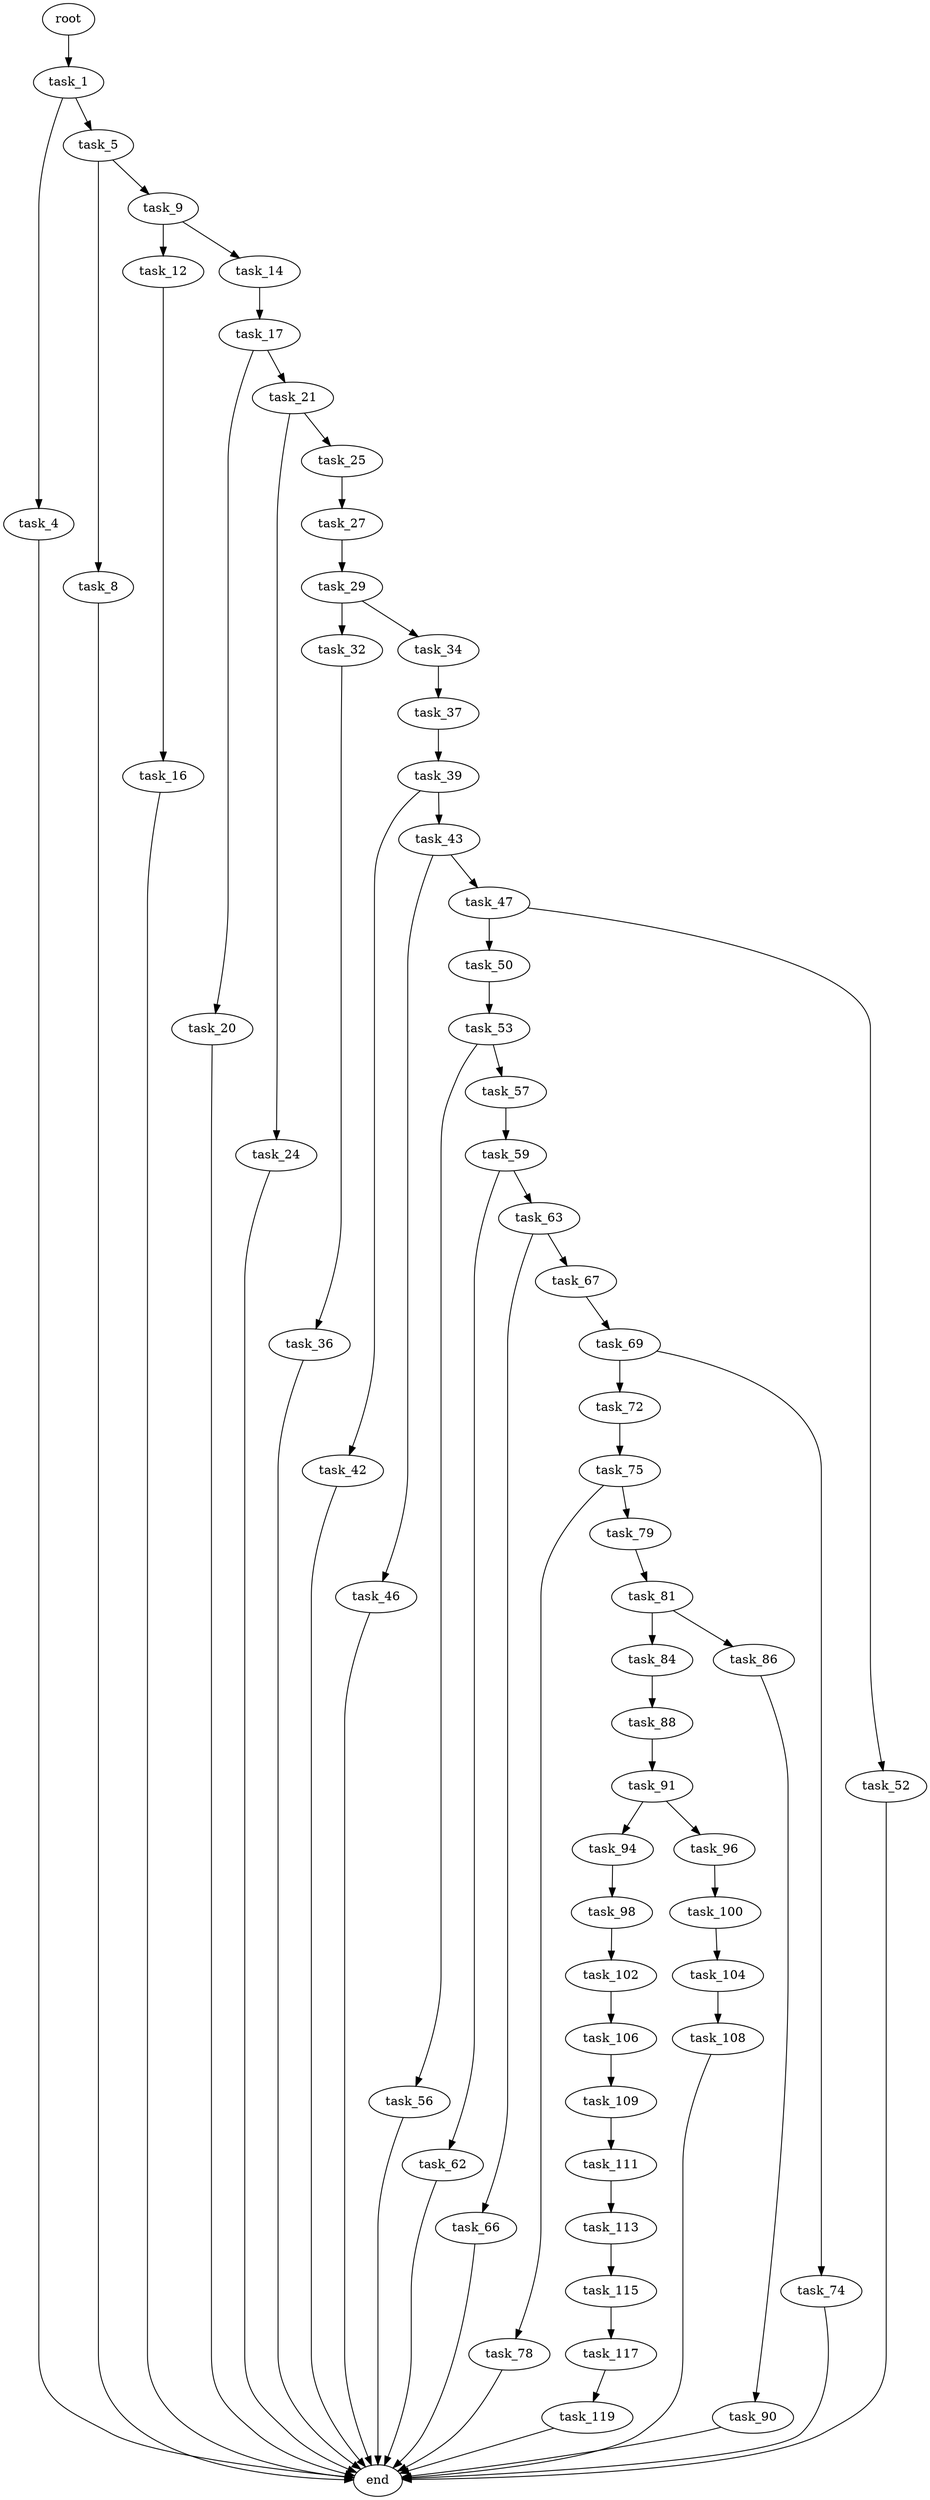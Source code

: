 digraph G {
  root [size="0.000000"];
  task_1 [size="26889499289.000000"];
  task_4 [size="68719476736.000000"];
  task_5 [size="391085935213.000000"];
  end [size="0.000000"];
  task_8 [size="246850934705.000000"];
  task_9 [size="266397058741.000000"];
  task_12 [size="1073741824000.000000"];
  task_14 [size="8589934592.000000"];
  task_16 [size="44560206013.000000"];
  task_17 [size="7540960048.000000"];
  task_20 [size="549755813888.000000"];
  task_21 [size="28991029248.000000"];
  task_24 [size="1420286271.000000"];
  task_25 [size="368293445632.000000"];
  task_27 [size="266127647269.000000"];
  task_29 [size="782757789696.000000"];
  task_32 [size="78381547936.000000"];
  task_34 [size="496694251854.000000"];
  task_36 [size="1300364289853.000000"];
  task_37 [size="782757789696.000000"];
  task_39 [size="5747856258.000000"];
  task_42 [size="28991029248.000000"];
  task_43 [size="19559669659.000000"];
  task_46 [size="199690976912.000000"];
  task_47 [size="1073741824000.000000"];
  task_50 [size="1535950713.000000"];
  task_52 [size="142146548652.000000"];
  task_53 [size="231928233984.000000"];
  task_56 [size="535577041426.000000"];
  task_57 [size="8589934592.000000"];
  task_59 [size="549755813888.000000"];
  task_62 [size="68719476736.000000"];
  task_63 [size="16556916086.000000"];
  task_66 [size="17549406788.000000"];
  task_67 [size="10562650026.000000"];
  task_69 [size="8589934592.000000"];
  task_72 [size="139104196459.000000"];
  task_74 [size="38458794419.000000"];
  task_75 [size="4670595164.000000"];
  task_78 [size="7436592900.000000"];
  task_79 [size="782757789696.000000"];
  task_81 [size="782757789696.000000"];
  task_84 [size="41976205206.000000"];
  task_86 [size="280343156063.000000"];
  task_88 [size="1709868410.000000"];
  task_90 [size="134217728000.000000"];
  task_91 [size="3823467266.000000"];
  task_94 [size="134217728000.000000"];
  task_96 [size="11267795537.000000"];
  task_98 [size="32104900337.000000"];
  task_100 [size="279146491652.000000"];
  task_102 [size="24428283912.000000"];
  task_104 [size="134217728000.000000"];
  task_106 [size="231928233984.000000"];
  task_108 [size="23995425676.000000"];
  task_109 [size="20706420269.000000"];
  task_111 [size="68719476736.000000"];
  task_113 [size="359595941402.000000"];
  task_115 [size="18658865754.000000"];
  task_117 [size="13008753014.000000"];
  task_119 [size="10023526807.000000"];

  root -> task_1 [size="1.000000"];
  task_1 -> task_4 [size="75497472.000000"];
  task_1 -> task_5 [size="75497472.000000"];
  task_4 -> end [size="1.000000"];
  task_5 -> task_8 [size="301989888.000000"];
  task_5 -> task_9 [size="301989888.000000"];
  task_8 -> end [size="1.000000"];
  task_9 -> task_12 [size="301989888.000000"];
  task_9 -> task_14 [size="301989888.000000"];
  task_12 -> task_16 [size="838860800.000000"];
  task_14 -> task_17 [size="33554432.000000"];
  task_16 -> end [size="1.000000"];
  task_17 -> task_20 [size="301989888.000000"];
  task_17 -> task_21 [size="301989888.000000"];
  task_20 -> end [size="1.000000"];
  task_21 -> task_24 [size="75497472.000000"];
  task_21 -> task_25 [size="75497472.000000"];
  task_24 -> end [size="1.000000"];
  task_25 -> task_27 [size="411041792.000000"];
  task_27 -> task_29 [size="411041792.000000"];
  task_29 -> task_32 [size="679477248.000000"];
  task_29 -> task_34 [size="679477248.000000"];
  task_32 -> task_36 [size="75497472.000000"];
  task_34 -> task_37 [size="411041792.000000"];
  task_36 -> end [size="1.000000"];
  task_37 -> task_39 [size="679477248.000000"];
  task_39 -> task_42 [size="536870912.000000"];
  task_39 -> task_43 [size="536870912.000000"];
  task_42 -> end [size="1.000000"];
  task_43 -> task_46 [size="838860800.000000"];
  task_43 -> task_47 [size="838860800.000000"];
  task_46 -> end [size="1.000000"];
  task_47 -> task_50 [size="838860800.000000"];
  task_47 -> task_52 [size="838860800.000000"];
  task_50 -> task_53 [size="75497472.000000"];
  task_52 -> end [size="1.000000"];
  task_53 -> task_56 [size="301989888.000000"];
  task_53 -> task_57 [size="301989888.000000"];
  task_56 -> end [size="1.000000"];
  task_57 -> task_59 [size="33554432.000000"];
  task_59 -> task_62 [size="536870912.000000"];
  task_59 -> task_63 [size="536870912.000000"];
  task_62 -> end [size="1.000000"];
  task_63 -> task_66 [size="536870912.000000"];
  task_63 -> task_67 [size="536870912.000000"];
  task_66 -> end [size="1.000000"];
  task_67 -> task_69 [size="33554432.000000"];
  task_69 -> task_72 [size="33554432.000000"];
  task_69 -> task_74 [size="33554432.000000"];
  task_72 -> task_75 [size="209715200.000000"];
  task_74 -> end [size="1.000000"];
  task_75 -> task_78 [size="134217728.000000"];
  task_75 -> task_79 [size="134217728.000000"];
  task_78 -> end [size="1.000000"];
  task_79 -> task_81 [size="679477248.000000"];
  task_81 -> task_84 [size="679477248.000000"];
  task_81 -> task_86 [size="679477248.000000"];
  task_84 -> task_88 [size="679477248.000000"];
  task_86 -> task_90 [size="301989888.000000"];
  task_88 -> task_91 [size="33554432.000000"];
  task_90 -> end [size="1.000000"];
  task_91 -> task_94 [size="75497472.000000"];
  task_91 -> task_96 [size="75497472.000000"];
  task_94 -> task_98 [size="209715200.000000"];
  task_96 -> task_100 [size="411041792.000000"];
  task_98 -> task_102 [size="75497472.000000"];
  task_100 -> task_104 [size="838860800.000000"];
  task_102 -> task_106 [size="838860800.000000"];
  task_104 -> task_108 [size="209715200.000000"];
  task_106 -> task_109 [size="301989888.000000"];
  task_108 -> end [size="1.000000"];
  task_109 -> task_111 [size="838860800.000000"];
  task_111 -> task_113 [size="134217728.000000"];
  task_113 -> task_115 [size="301989888.000000"];
  task_115 -> task_117 [size="301989888.000000"];
  task_117 -> task_119 [size="209715200.000000"];
  task_119 -> end [size="1.000000"];
}
